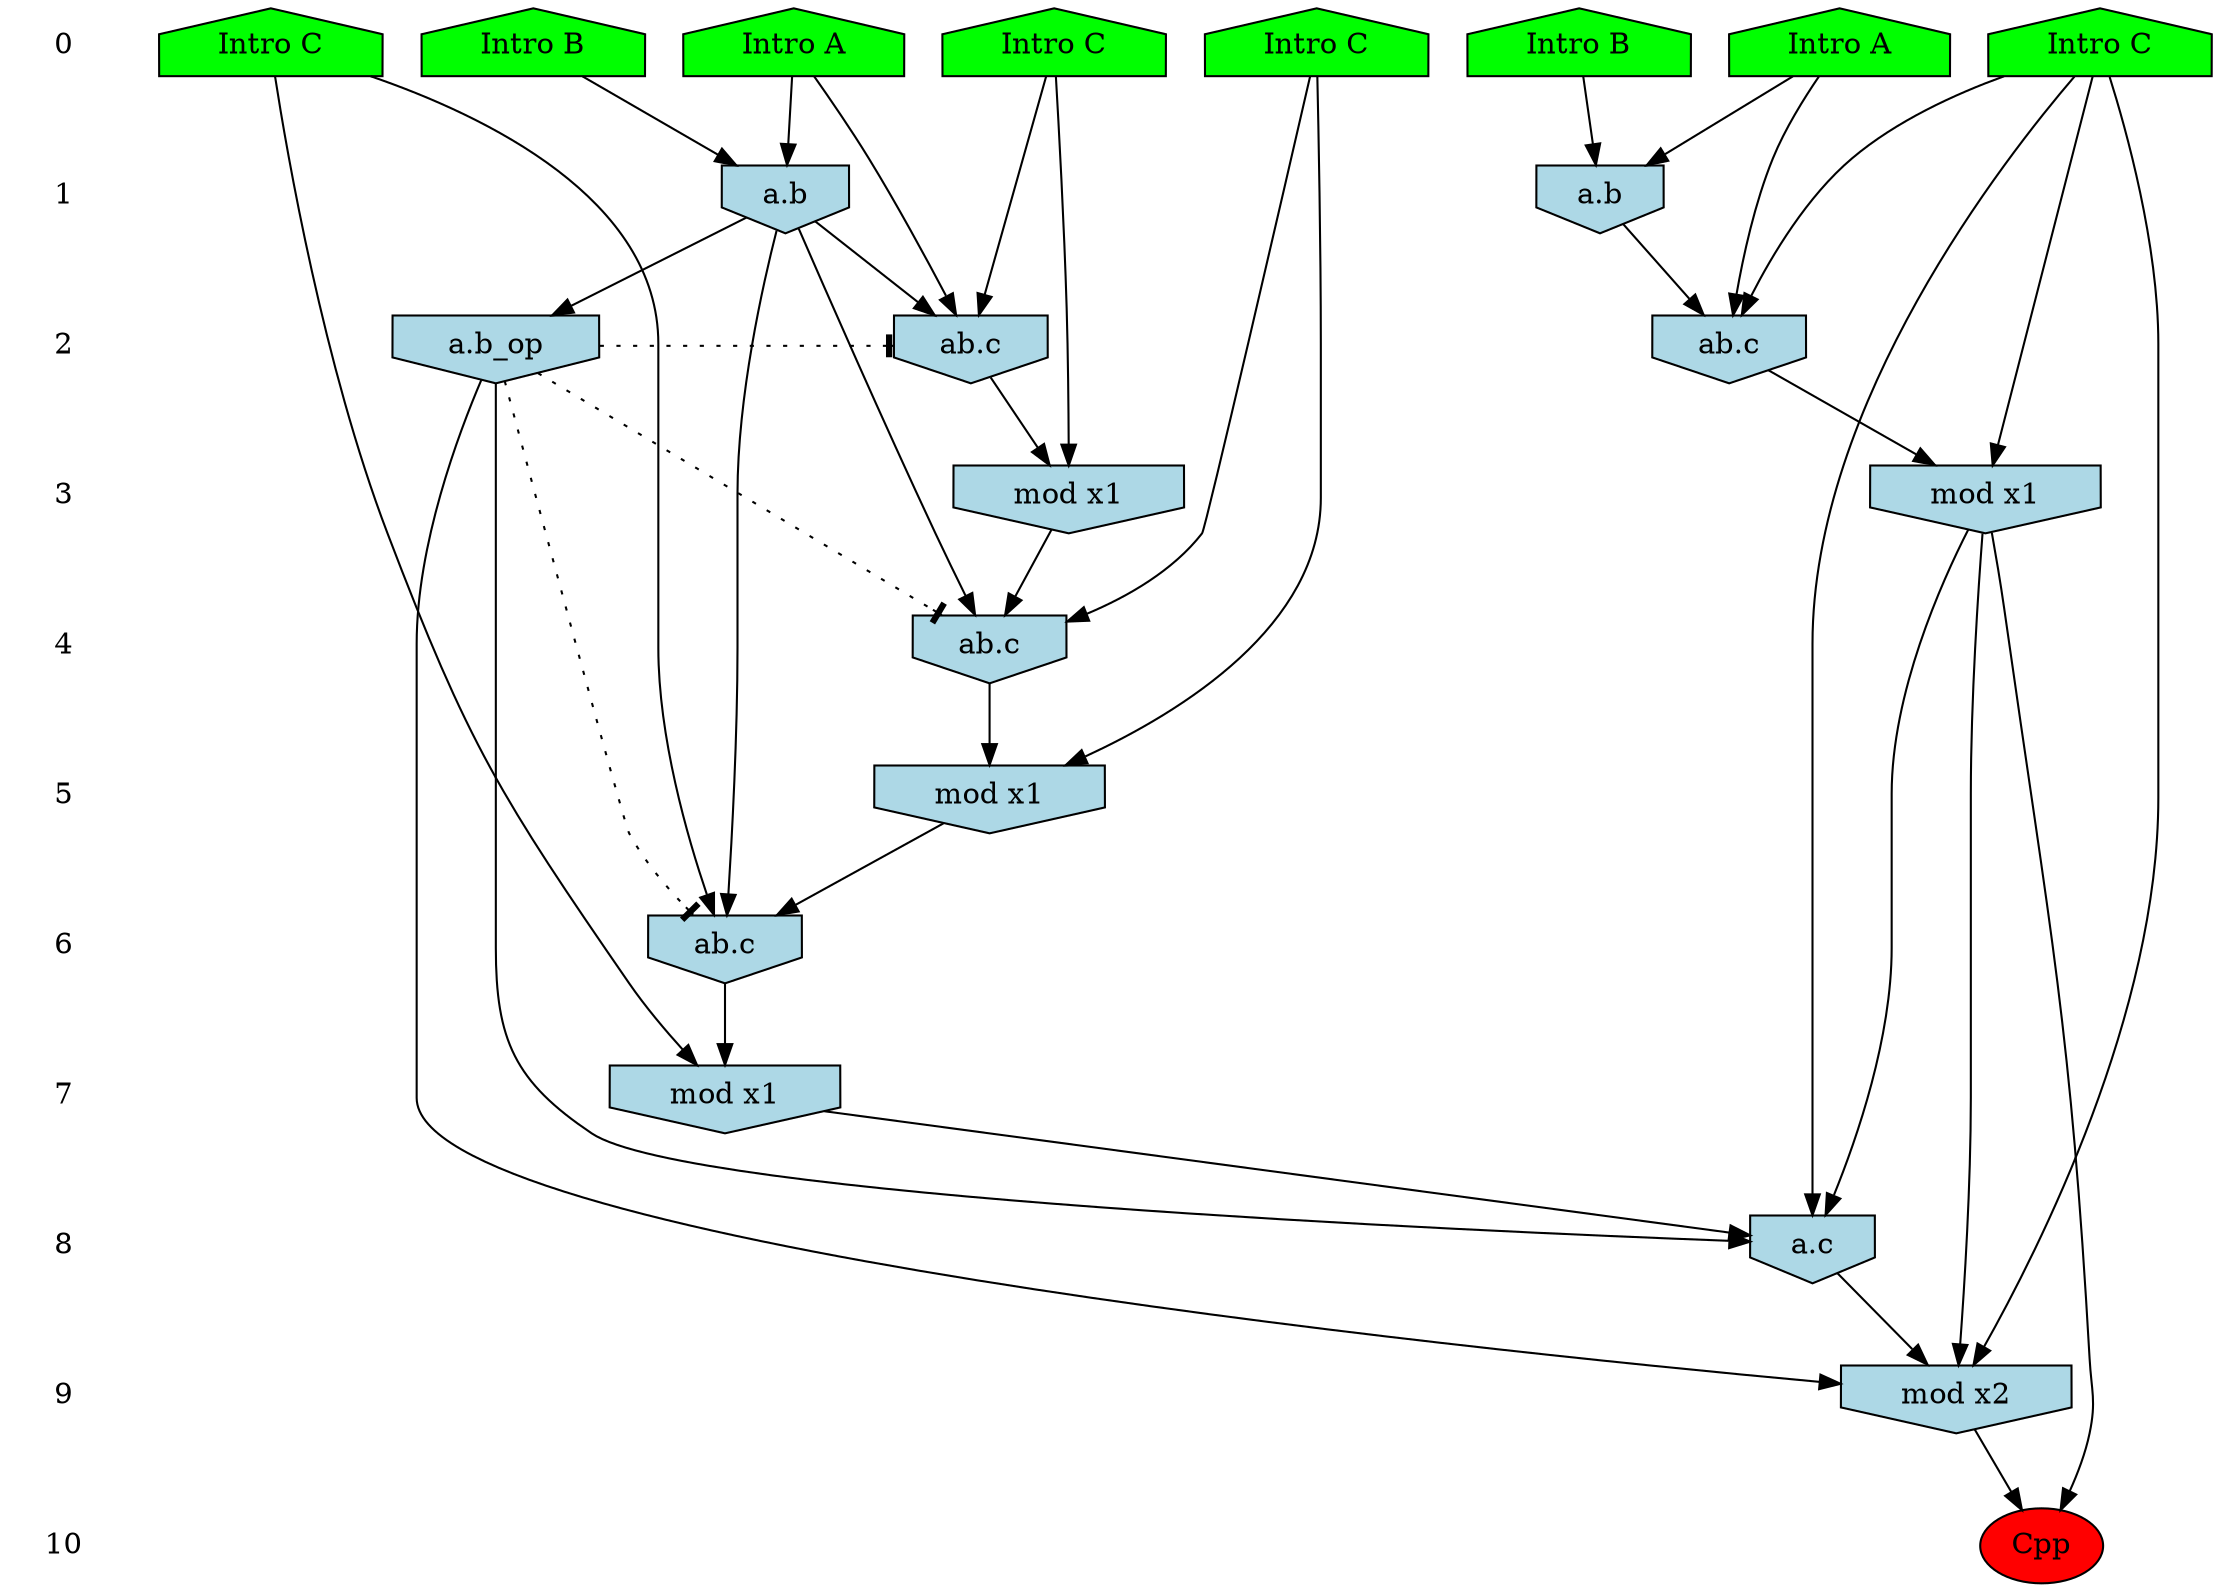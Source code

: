 /* Compression of 7 causal flows obtained in average at 1.137750E+01 t.u */
/* Compressed causal flows were: [486;1054;1359;1445;1651;2547;3021] */
digraph G{
 ranksep=.5 ; 
{ rank = same ; "0" [shape=plaintext] ; node_1 [label ="Intro B", shape=house, style=filled, fillcolor=green] ;
node_2 [label ="Intro B", shape=house, style=filled, fillcolor=green] ;
node_3 [label ="Intro A", shape=house, style=filled, fillcolor=green] ;
node_4 [label ="Intro A", shape=house, style=filled, fillcolor=green] ;
node_5 [label ="Intro C", shape=house, style=filled, fillcolor=green] ;
node_6 [label ="Intro C", shape=house, style=filled, fillcolor=green] ;
node_7 [label ="Intro C", shape=house, style=filled, fillcolor=green] ;
node_8 [label ="Intro C", shape=house, style=filled, fillcolor=green] ;
}
{ rank = same ; "1" [shape=plaintext] ; node_9 [label="a.b", shape=invhouse, style=filled, fillcolor = lightblue] ;
node_10 [label="a.b", shape=invhouse, style=filled, fillcolor = lightblue] ;
}
{ rank = same ; "2" [shape=plaintext] ; node_11 [label="ab.c", shape=invhouse, style=filled, fillcolor = lightblue] ;
node_12 [label="ab.c", shape=invhouse, style=filled, fillcolor = lightblue] ;
node_19 [label="a.b_op", shape=invhouse, style=filled, fillcolor = lightblue] ;
}
{ rank = same ; "3" [shape=plaintext] ; node_13 [label="mod x1", shape=invhouse, style=filled, fillcolor = lightblue] ;
node_14 [label="mod x1", shape=invhouse, style=filled, fillcolor = lightblue] ;
}
{ rank = same ; "4" [shape=plaintext] ; node_15 [label="ab.c", shape=invhouse, style=filled, fillcolor = lightblue] ;
}
{ rank = same ; "5" [shape=plaintext] ; node_16 [label="mod x1", shape=invhouse, style=filled, fillcolor = lightblue] ;
}
{ rank = same ; "6" [shape=plaintext] ; node_17 [label="ab.c", shape=invhouse, style=filled, fillcolor = lightblue] ;
}
{ rank = same ; "7" [shape=plaintext] ; node_18 [label="mod x1", shape=invhouse, style=filled, fillcolor = lightblue] ;
}
{ rank = same ; "8" [shape=plaintext] ; node_20 [label="a.c", shape=invhouse, style=filled, fillcolor = lightblue] ;
}
{ rank = same ; "9" [shape=plaintext] ; node_21 [label="mod x2", shape=invhouse, style=filled, fillcolor = lightblue] ;
}
{ rank = same ; "10" [shape=plaintext] ; node_22 [label ="Cpp", style=filled, fillcolor=red] ;
}
"0" -> "1" [style="invis"]; 
"1" -> "2" [style="invis"]; 
"2" -> "3" [style="invis"]; 
"3" -> "4" [style="invis"]; 
"4" -> "5" [style="invis"]; 
"5" -> "6" [style="invis"]; 
"6" -> "7" [style="invis"]; 
"7" -> "8" [style="invis"]; 
"8" -> "9" [style="invis"]; 
"9" -> "10" [style="invis"]; 
node_2 -> node_9
node_3 -> node_9
node_1 -> node_10
node_4 -> node_10
node_4 -> node_11
node_8 -> node_11
node_10 -> node_11
node_3 -> node_12
node_5 -> node_12
node_9 -> node_12
node_8 -> node_13
node_11 -> node_13
node_5 -> node_14
node_12 -> node_14
node_7 -> node_15
node_9 -> node_15
node_14 -> node_15
node_7 -> node_16
node_15 -> node_16
node_6 -> node_17
node_9 -> node_17
node_16 -> node_17
node_6 -> node_18
node_17 -> node_18
node_9 -> node_19
node_8 -> node_20
node_13 -> node_20
node_18 -> node_20
node_19 -> node_20
node_8 -> node_21
node_13 -> node_21
node_19 -> node_21
node_20 -> node_21
node_13 -> node_22
node_21 -> node_22
node_19 -> node_17 [style=dotted, arrowhead = tee] 
node_19 -> node_15 [style=dotted, arrowhead = tee] 
node_19 -> node_12 [style=dotted, arrowhead = tee] 
}
/*
 Dot generation time: 0.000663
*/